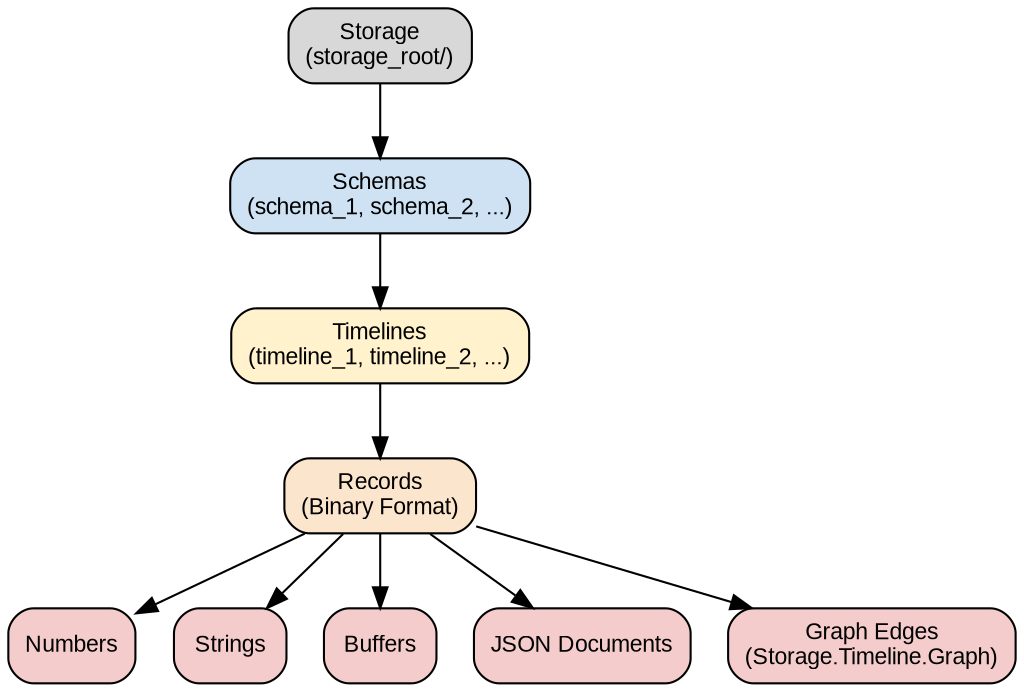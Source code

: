 digraph StorageTimeline {
  rankdir=TB;
  splines=true;
  node [shape=box, style="filled,rounded", fontname="Arial", fontsize=11];

  /* Top-level: Storage root directory */
  Storage [ label = "Storage\n(storage_root/)", fillcolor="#D8D8D8" ];

  /* Second-level: Schemas */
  Schemas [ label = "Schemas\n(schema_1, schema_2, ...)", fillcolor="#CFE2F3" ];

  /* Third-level: Timelines within each Schema */
  Timelines [ label = "Timelines\n(timeline_1, timeline_2, ...)", fillcolor="#FFF2CC" ];

  /* Fourth-level: Data records in each Timeline file */
  Data [ label = "Records\n(Binary Format)", fillcolor="#FCE5CD" ];

  /* Individual record types allowed by Storage.Timeline */
  Numbers      [ label = "Numbers",       fillcolor="#F4CCCC" ];
  Strings      [ label = "Strings",       fillcolor="#F4CCCC" ];
  Buffers      [ label = "Buffers",       fillcolor="#F4CCCC" ];
  JSONObjects  [ label = "JSON Documents",     fillcolor="#F4CCCC" ];
  GraphEdges   [ label = "Graph Edges\n(Storage.Timeline.Graph)", fillcolor="#F4CCCC" ];

  /* Connect the layers */
  Storage     -> Schemas;
  Schemas     -> Timelines;
  Timelines   -> Data;

  /* Show the different record data types branching from the "Data" node */
  Data -> Numbers;
  Data -> Strings;
  Data -> Buffers;
  Data -> JSONObjects;
  Data -> GraphEdges;
}
